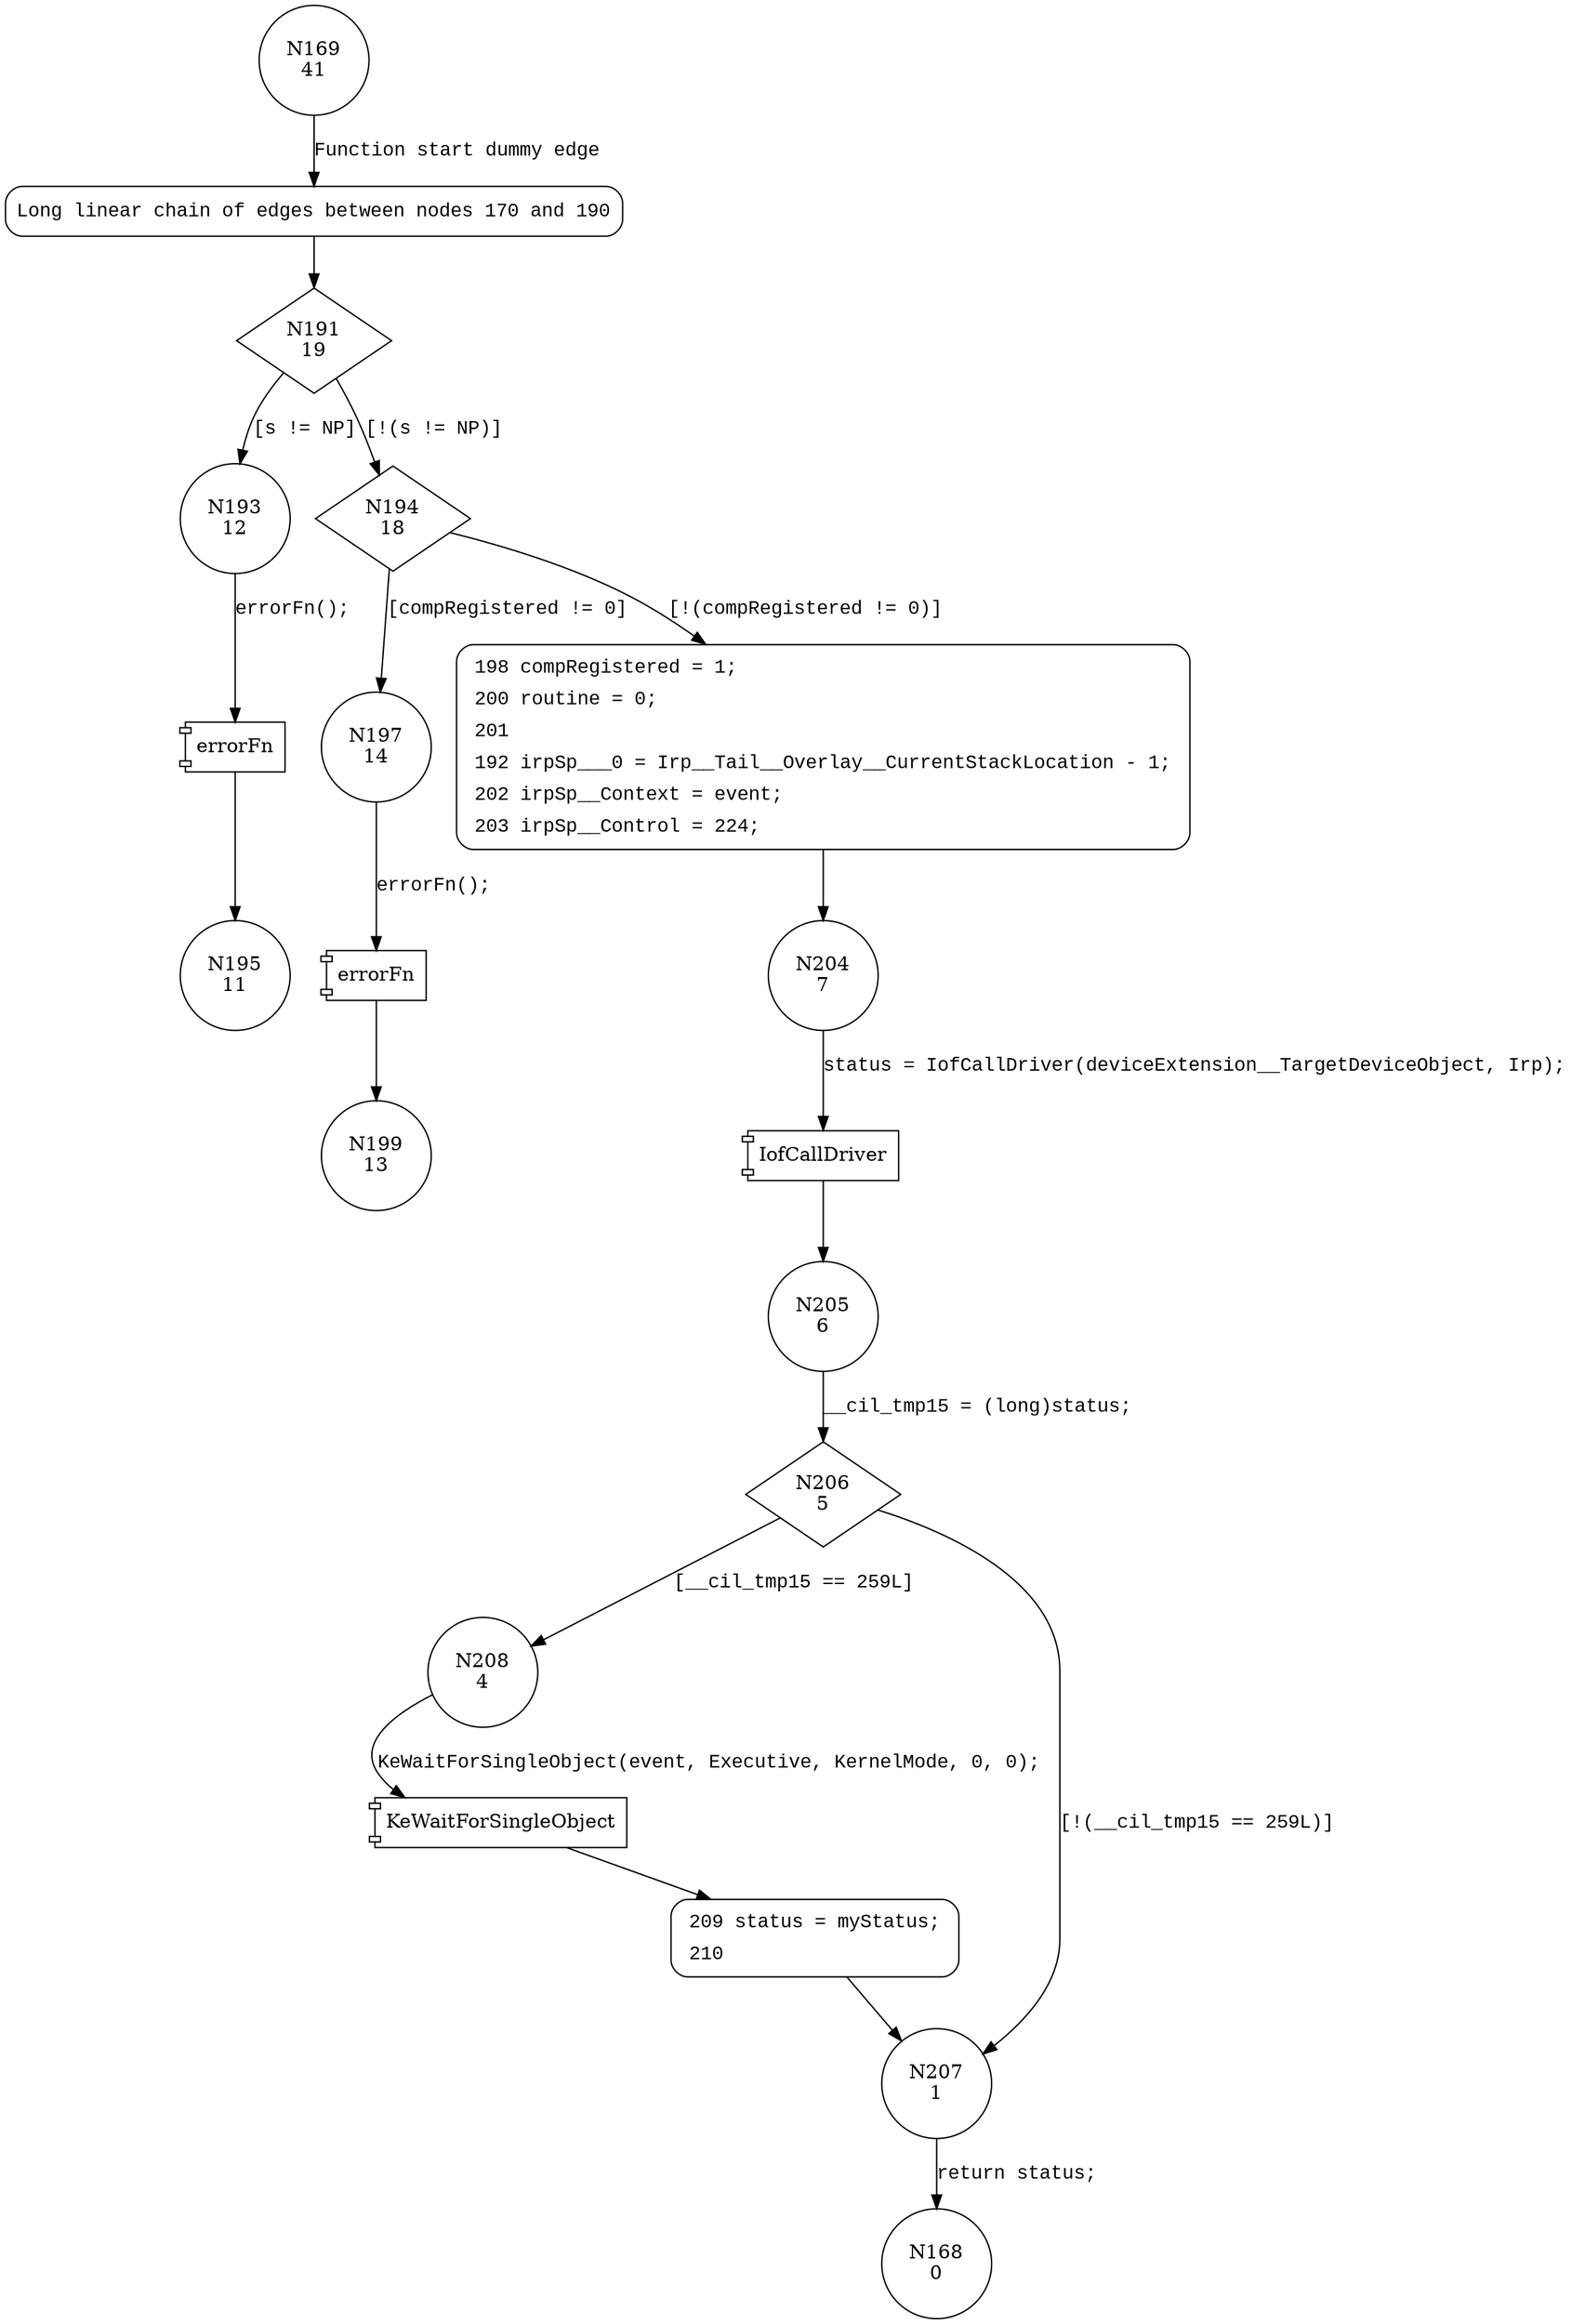 digraph DiskPerfForwardIrpSynchronous {
169 [shape="circle" label="N169\n41"]
170 [shape="circle" label="N170\n40"]
191 [shape="diamond" label="N191\n19"]
193 [shape="circle" label="N193\n12"]
194 [shape="diamond" label="N194\n18"]
197 [shape="circle" label="N197\n14"]
198 [shape="circle" label="N198\n17"]
204 [shape="circle" label="N204\n7"]
205 [shape="circle" label="N205\n6"]
206 [shape="diamond" label="N206\n5"]
208 [shape="circle" label="N208\n4"]
207 [shape="circle" label="N207\n1"]
168 [shape="circle" label="N168\n0"]
209 [shape="circle" label="N209\n3"]
199 [shape="circle" label="N199\n13"]
195 [shape="circle" label="N195\n11"]
170 [style="filled,bold" penwidth="1" fillcolor="white" fontname="Courier New" shape="Mrecord" label="Long linear chain of edges between nodes 170 and 190"]
170 -> 191[label=""]
198 [style="filled,bold" penwidth="1" fillcolor="white" fontname="Courier New" shape="Mrecord" label=<<table border="0" cellborder="0" cellpadding="3" bgcolor="white"><tr><td align="right">198</td><td align="left">compRegistered = 1;</td></tr><tr><td align="right">200</td><td align="left">routine = 0;</td></tr><tr><td align="right">201</td><td align="left"></td></tr><tr><td align="right">192</td><td align="left">irpSp___0 = Irp__Tail__Overlay__CurrentStackLocation - 1;</td></tr><tr><td align="right">202</td><td align="left">irpSp__Context = event;</td></tr><tr><td align="right">203</td><td align="left">irpSp__Control = 224;</td></tr></table>>]
198 -> 204[label=""]
209 [style="filled,bold" penwidth="1" fillcolor="white" fontname="Courier New" shape="Mrecord" label=<<table border="0" cellborder="0" cellpadding="3" bgcolor="white"><tr><td align="right">209</td><td align="left">status = myStatus;</td></tr><tr><td align="right">210</td><td align="left"></td></tr></table>>]
209 -> 207[label=""]
169 -> 170 [label="Function start dummy edge" fontname="Courier New"]
191 -> 193 [label="[s != NP]" fontname="Courier New"]
191 -> 194 [label="[!(s != NP)]" fontname="Courier New"]
194 -> 197 [label="[compRegistered != 0]" fontname="Courier New"]
194 -> 198 [label="[!(compRegistered != 0)]" fontname="Courier New"]
100024 [shape="component" label="IofCallDriver"]
204 -> 100024 [label="status = IofCallDriver(deviceExtension__TargetDeviceObject, Irp);" fontname="Courier New"]
100024 -> 205 [label="" fontname="Courier New"]
206 -> 208 [label="[__cil_tmp15 == 259L]" fontname="Courier New"]
206 -> 207 [label="[!(__cil_tmp15 == 259L)]" fontname="Courier New"]
207 -> 168 [label="return status;" fontname="Courier New"]
100025 [shape="component" label="KeWaitForSingleObject"]
208 -> 100025 [label="KeWaitForSingleObject(event, Executive, KernelMode, 0, 0);" fontname="Courier New"]
100025 -> 209 [label="" fontname="Courier New"]
100026 [shape="component" label="errorFn"]
197 -> 100026 [label="errorFn();" fontname="Courier New"]
100026 -> 199 [label="" fontname="Courier New"]
100027 [shape="component" label="errorFn"]
193 -> 100027 [label="errorFn();" fontname="Courier New"]
100027 -> 195 [label="" fontname="Courier New"]
205 -> 206 [label="__cil_tmp15 = (long)status;" fontname="Courier New"]
}